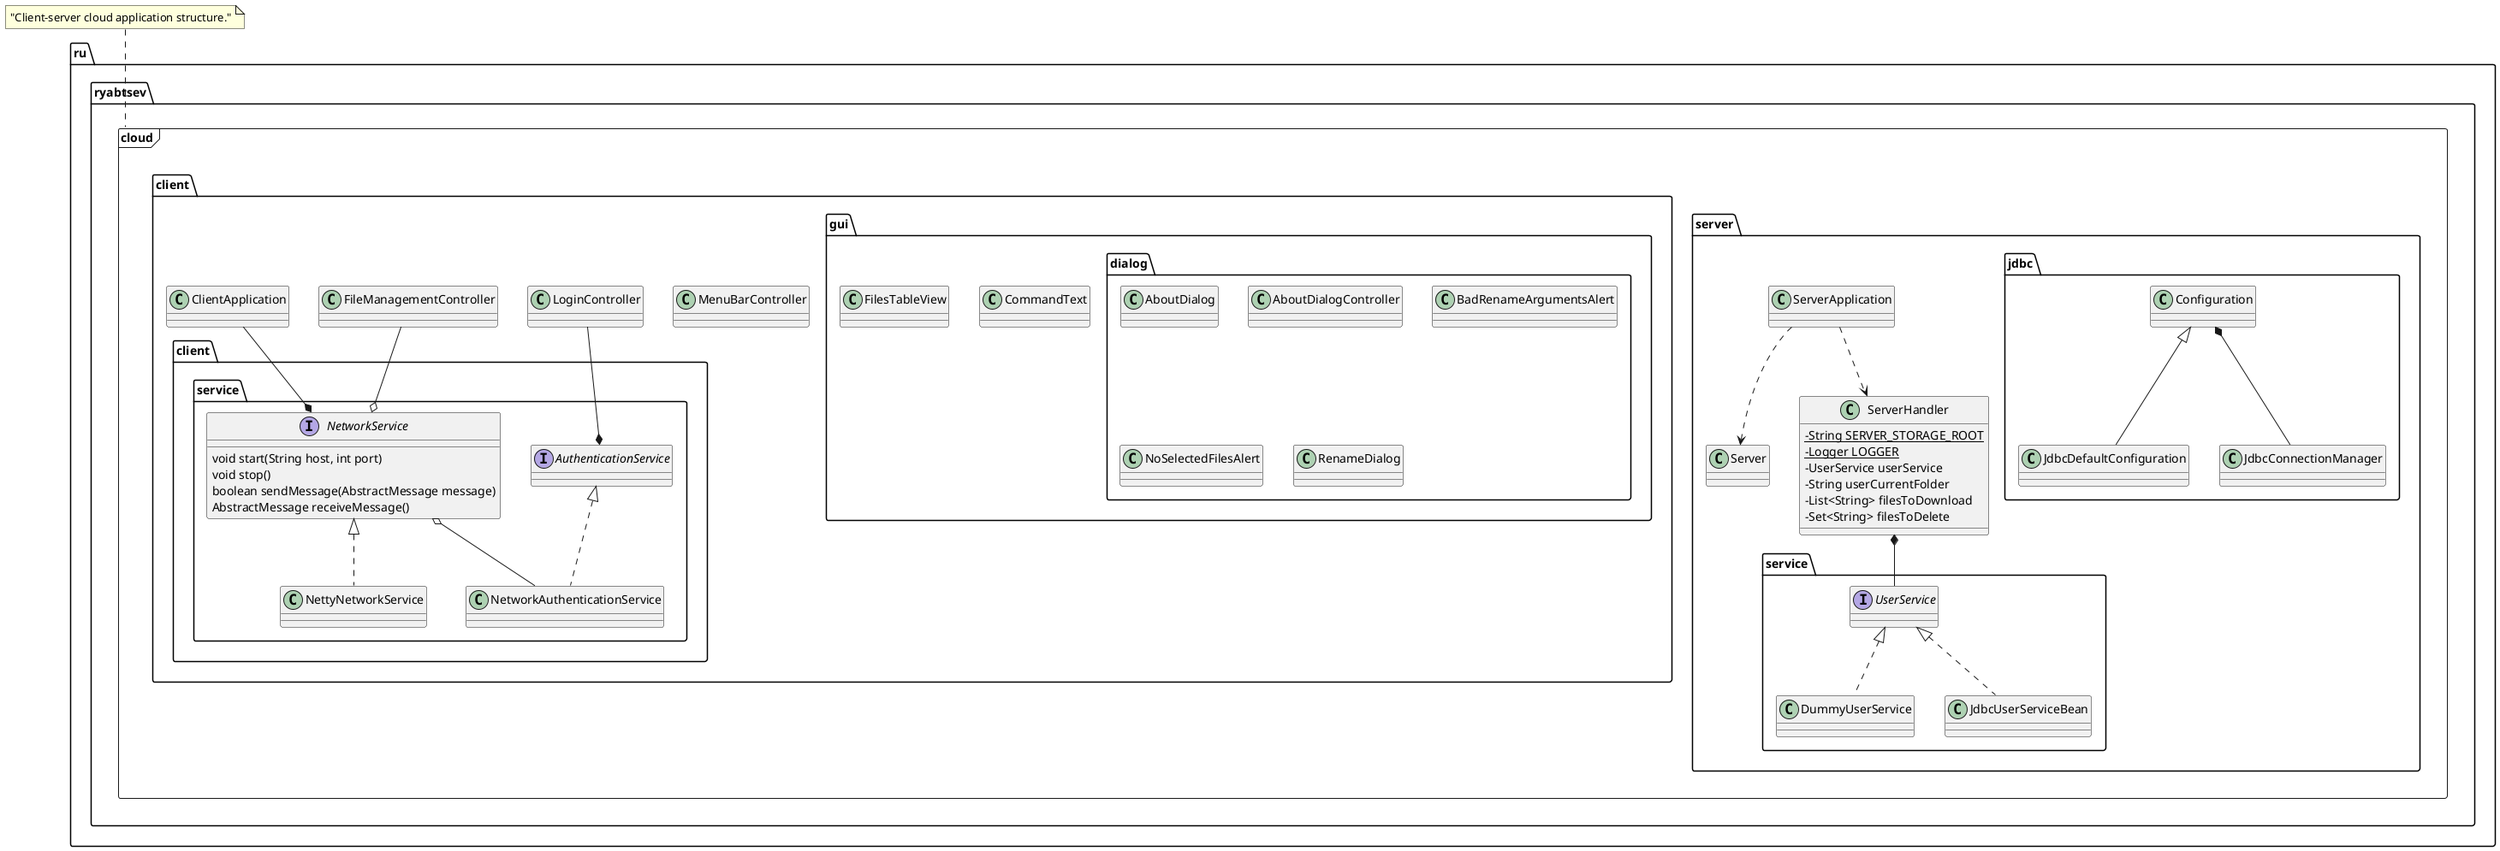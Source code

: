 @startuml
skinparam classAttributeIconSize 0

package ru.ryabtsev.cloud <<Frame>> {

    package server {
        ServerApplication ..> Server
        ServerApplication ..> ServerHandler

        class ServerHandler {
           - {static} String SERVER_STORAGE_ROOT
           - {static} Logger LOGGER
           - UserService userService
           - String userCurrentFolder
           - List<String> filesToDownload
           - Set<String> filesToDelete
        }

        package jdbc {
            Configuration<|--JdbcDefaultConfiguration
            Configuration*--JdbcConnectionManager
        }

        package service {
           interface UserService
           UserService <|.. DummyUserService
           UserService <|.. JdbcUserServiceBean
           ServerHandler *-- UserService
        }
    }

    package client {
        class ClientApplication
        class FileManagementController
        class LoginController
        class MenuBarController

        FileManagementController-[hidden]>LoginController
        LoginController-[hidden]>MenuBarController

        package gui {
            package dialog {
                class AboutDialog
                class AboutDialogController
                class BadRenameArgumentsAlert
                class NoSelectedFilesAlert
                class RenameDialog
            }

            class CommandText
            class FilesTableView
        }

        package client.service {
            interface AuthenticationService
            interface NetworkService {
               void start(String host, int port)
               void stop()
               boolean sendMessage(AbstractMessage message)
               AbstractMessage receiveMessage()
            }

            AuthenticationService <|.. NetworkAuthenticationService
            NetworkService <|.. NettyNetworkService
            ClientApplication --*NetworkService
            LoginController --* AuthenticationService
            FileManagementController --o NetworkService

            NetworkService o-- NetworkAuthenticationService
        }
    }
}
note top of ru.ryabtsev.cloud : "Client-server cloud application structure."
@enduml

